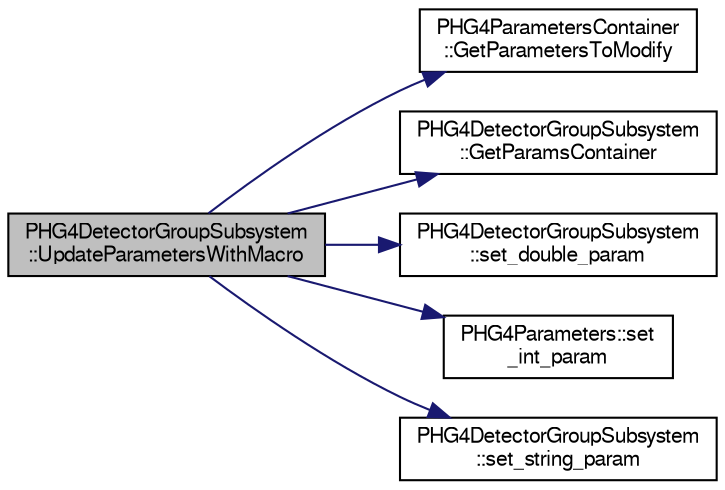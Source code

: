 digraph "PHG4DetectorGroupSubsystem::UpdateParametersWithMacro"
{
  bgcolor="transparent";
  edge [fontname="FreeSans",fontsize="10",labelfontname="FreeSans",labelfontsize="10"];
  node [fontname="FreeSans",fontsize="10",shape=record];
  rankdir="LR";
  Node1 [label="PHG4DetectorGroupSubsystem\l::UpdateParametersWithMacro",height=0.2,width=0.4,color="black", fillcolor="grey75", style="filled" fontcolor="black"];
  Node1 -> Node2 [color="midnightblue",fontsize="10",style="solid",fontname="FreeSans"];
  Node2 [label="PHG4ParametersContainer\l::GetParametersToModify",height=0.2,width=0.4,color="black",URL="$d5/d5f/classPHG4ParametersContainer.html#ad8e3be7b9f2dfbeda9b7fa524e6e637d"];
  Node1 -> Node3 [color="midnightblue",fontsize="10",style="solid",fontname="FreeSans"];
  Node3 [label="PHG4DetectorGroupSubsystem\l::GetParamsContainer",height=0.2,width=0.4,color="black",URL="$d7/d7f/classPHG4DetectorGroupSubsystem.html#a9682c236101e8e0c3060a5494c015721"];
  Node1 -> Node4 [color="midnightblue",fontsize="10",style="solid",fontname="FreeSans"];
  Node4 [label="PHG4DetectorGroupSubsystem\l::set_double_param",height=0.2,width=0.4,color="black",URL="$d7/d7f/classPHG4DetectorGroupSubsystem.html#a44f975336ed26c222049a3af5643988f"];
  Node1 -> Node5 [color="midnightblue",fontsize="10",style="solid",fontname="FreeSans"];
  Node5 [label="PHG4Parameters::set\l_int_param",height=0.2,width=0.4,color="black",URL="$da/d29/classPHG4Parameters.html#a6d831f6d8c5f18dcbbf66236e973dd1f"];
  Node1 -> Node6 [color="midnightblue",fontsize="10",style="solid",fontname="FreeSans"];
  Node6 [label="PHG4DetectorGroupSubsystem\l::set_string_param",height=0.2,width=0.4,color="black",URL="$d7/d7f/classPHG4DetectorGroupSubsystem.html#acfa4b23ec1948996679832f540568261"];
}
